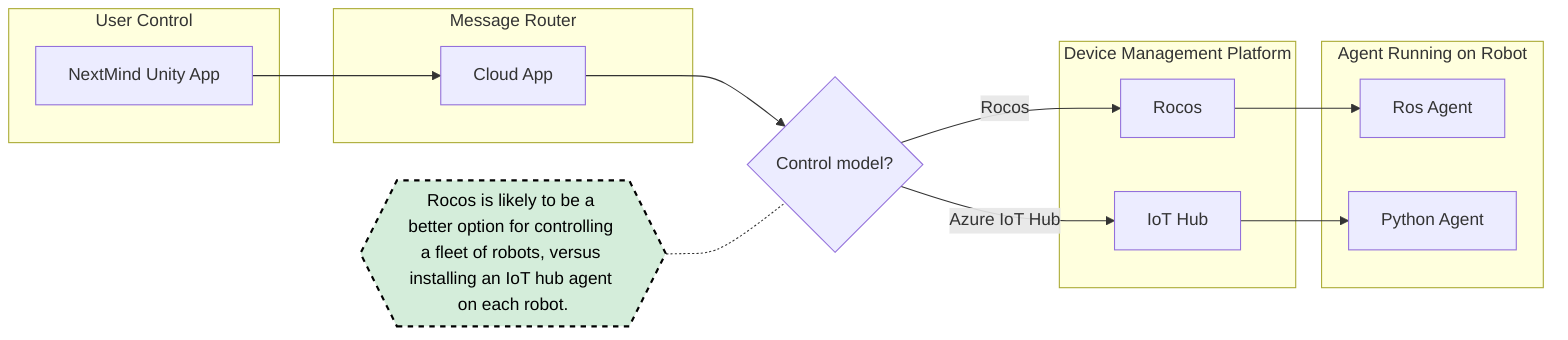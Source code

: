 graph LR
    subgraph user[User Control]
        nm[NextMind Unity App]
    end
    subgraph cloud[Message Router]
        AppService[Cloud App]
    end
    subgraph dmp[Device Management Platform]
        Rocos
        Hub[IoT Hub]
    end
    subgraph agent[Agent Running on Robot]
        Ros[Ros Agent]
        Py[Python Agent]
    end
    nm-->AppService
    AppService-->HM{Control model?}
    HM -->| Rocos | Rocos
    Rocos --> Ros
    HM --> | Azure IoT Hub | Hub
    Hub --> Py
    note{{Rocos is likely to be a better option for controlling a fleet of robots, versus installing an IoT hub agent on each robot.}}
    note-.-HM;
    style note fill:#d4edda,stroke:#000,stroke-width:2px,color:#000,stroke-dasharray: 5 5